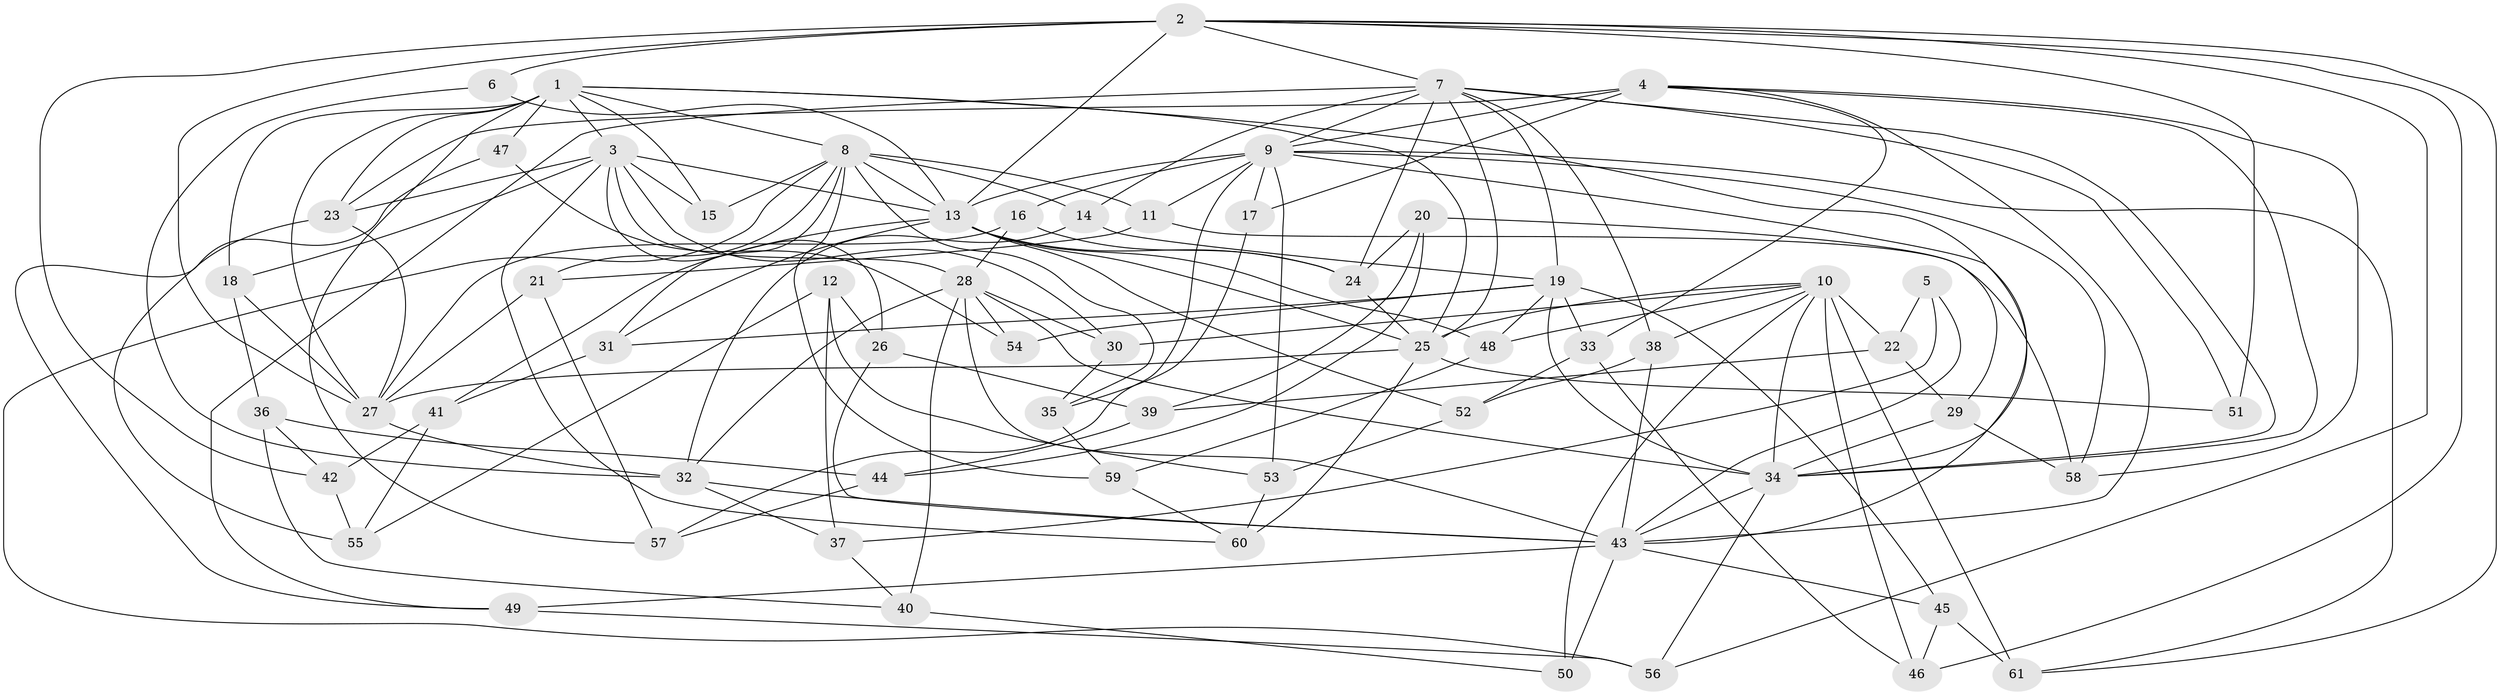 // original degree distribution, {4: 1.0}
// Generated by graph-tools (version 1.1) at 2025/38/03/09/25 02:38:19]
// undirected, 61 vertices, 159 edges
graph export_dot {
graph [start="1"]
  node [color=gray90,style=filled];
  1;
  2;
  3;
  4;
  5;
  6;
  7;
  8;
  9;
  10;
  11;
  12;
  13;
  14;
  15;
  16;
  17;
  18;
  19;
  20;
  21;
  22;
  23;
  24;
  25;
  26;
  27;
  28;
  29;
  30;
  31;
  32;
  33;
  34;
  35;
  36;
  37;
  38;
  39;
  40;
  41;
  42;
  43;
  44;
  45;
  46;
  47;
  48;
  49;
  50;
  51;
  52;
  53;
  54;
  55;
  56;
  57;
  58;
  59;
  60;
  61;
  1 -- 3 [weight=1.0];
  1 -- 8 [weight=1.0];
  1 -- 15 [weight=1.0];
  1 -- 18 [weight=2.0];
  1 -- 23 [weight=1.0];
  1 -- 25 [weight=1.0];
  1 -- 27 [weight=1.0];
  1 -- 34 [weight=1.0];
  1 -- 47 [weight=2.0];
  1 -- 57 [weight=1.0];
  2 -- 6 [weight=2.0];
  2 -- 7 [weight=1.0];
  2 -- 13 [weight=1.0];
  2 -- 27 [weight=2.0];
  2 -- 42 [weight=1.0];
  2 -- 46 [weight=1.0];
  2 -- 51 [weight=2.0];
  2 -- 56 [weight=1.0];
  2 -- 61 [weight=1.0];
  3 -- 13 [weight=1.0];
  3 -- 15 [weight=2.0];
  3 -- 18 [weight=1.0];
  3 -- 23 [weight=1.0];
  3 -- 26 [weight=1.0];
  3 -- 28 [weight=1.0];
  3 -- 30 [weight=1.0];
  3 -- 60 [weight=1.0];
  4 -- 9 [weight=1.0];
  4 -- 17 [weight=1.0];
  4 -- 23 [weight=4.0];
  4 -- 33 [weight=1.0];
  4 -- 34 [weight=1.0];
  4 -- 43 [weight=1.0];
  4 -- 58 [weight=1.0];
  5 -- 22 [weight=1.0];
  5 -- 37 [weight=1.0];
  5 -- 43 [weight=2.0];
  6 -- 13 [weight=1.0];
  6 -- 32 [weight=1.0];
  7 -- 9 [weight=1.0];
  7 -- 14 [weight=1.0];
  7 -- 19 [weight=1.0];
  7 -- 24 [weight=2.0];
  7 -- 25 [weight=2.0];
  7 -- 34 [weight=1.0];
  7 -- 38 [weight=1.0];
  7 -- 49 [weight=1.0];
  7 -- 51 [weight=1.0];
  8 -- 11 [weight=1.0];
  8 -- 13 [weight=1.0];
  8 -- 14 [weight=1.0];
  8 -- 15 [weight=1.0];
  8 -- 21 [weight=1.0];
  8 -- 31 [weight=1.0];
  8 -- 35 [weight=1.0];
  8 -- 56 [weight=1.0];
  8 -- 59 [weight=1.0];
  9 -- 11 [weight=1.0];
  9 -- 13 [weight=1.0];
  9 -- 16 [weight=1.0];
  9 -- 17 [weight=2.0];
  9 -- 43 [weight=1.0];
  9 -- 53 [weight=1.0];
  9 -- 57 [weight=1.0];
  9 -- 58 [weight=1.0];
  9 -- 61 [weight=1.0];
  10 -- 22 [weight=1.0];
  10 -- 25 [weight=1.0];
  10 -- 30 [weight=1.0];
  10 -- 34 [weight=1.0];
  10 -- 38 [weight=1.0];
  10 -- 46 [weight=1.0];
  10 -- 48 [weight=1.0];
  10 -- 50 [weight=2.0];
  10 -- 61 [weight=1.0];
  11 -- 21 [weight=1.0];
  11 -- 58 [weight=1.0];
  12 -- 26 [weight=1.0];
  12 -- 37 [weight=1.0];
  12 -- 53 [weight=1.0];
  12 -- 55 [weight=1.0];
  13 -- 24 [weight=1.0];
  13 -- 25 [weight=2.0];
  13 -- 31 [weight=1.0];
  13 -- 41 [weight=1.0];
  13 -- 48 [weight=1.0];
  13 -- 52 [weight=1.0];
  14 -- 19 [weight=1.0];
  14 -- 32 [weight=1.0];
  16 -- 24 [weight=1.0];
  16 -- 27 [weight=1.0];
  16 -- 28 [weight=1.0];
  17 -- 35 [weight=1.0];
  18 -- 27 [weight=2.0];
  18 -- 36 [weight=1.0];
  19 -- 31 [weight=1.0];
  19 -- 33 [weight=1.0];
  19 -- 34 [weight=1.0];
  19 -- 45 [weight=1.0];
  19 -- 48 [weight=1.0];
  19 -- 54 [weight=1.0];
  20 -- 24 [weight=1.0];
  20 -- 29 [weight=1.0];
  20 -- 39 [weight=1.0];
  20 -- 44 [weight=1.0];
  21 -- 27 [weight=1.0];
  21 -- 57 [weight=1.0];
  22 -- 29 [weight=1.0];
  22 -- 39 [weight=1.0];
  23 -- 27 [weight=1.0];
  23 -- 55 [weight=1.0];
  24 -- 25 [weight=1.0];
  25 -- 27 [weight=1.0];
  25 -- 51 [weight=1.0];
  25 -- 60 [weight=1.0];
  26 -- 39 [weight=1.0];
  26 -- 43 [weight=1.0];
  27 -- 32 [weight=1.0];
  28 -- 30 [weight=1.0];
  28 -- 32 [weight=1.0];
  28 -- 34 [weight=2.0];
  28 -- 40 [weight=1.0];
  28 -- 43 [weight=1.0];
  28 -- 54 [weight=2.0];
  29 -- 34 [weight=1.0];
  29 -- 58 [weight=1.0];
  30 -- 35 [weight=1.0];
  31 -- 41 [weight=1.0];
  32 -- 37 [weight=1.0];
  32 -- 43 [weight=1.0];
  33 -- 46 [weight=1.0];
  33 -- 52 [weight=1.0];
  34 -- 43 [weight=1.0];
  34 -- 56 [weight=1.0];
  35 -- 59 [weight=1.0];
  36 -- 40 [weight=1.0];
  36 -- 42 [weight=1.0];
  36 -- 44 [weight=1.0];
  37 -- 40 [weight=1.0];
  38 -- 43 [weight=1.0];
  38 -- 52 [weight=1.0];
  39 -- 44 [weight=1.0];
  40 -- 50 [weight=1.0];
  41 -- 42 [weight=1.0];
  41 -- 55 [weight=1.0];
  42 -- 55 [weight=1.0];
  43 -- 45 [weight=1.0];
  43 -- 49 [weight=1.0];
  43 -- 50 [weight=1.0];
  44 -- 57 [weight=1.0];
  45 -- 46 [weight=1.0];
  45 -- 61 [weight=1.0];
  47 -- 49 [weight=1.0];
  47 -- 54 [weight=1.0];
  48 -- 59 [weight=1.0];
  49 -- 56 [weight=1.0];
  52 -- 53 [weight=1.0];
  53 -- 60 [weight=1.0];
  59 -- 60 [weight=1.0];
}
